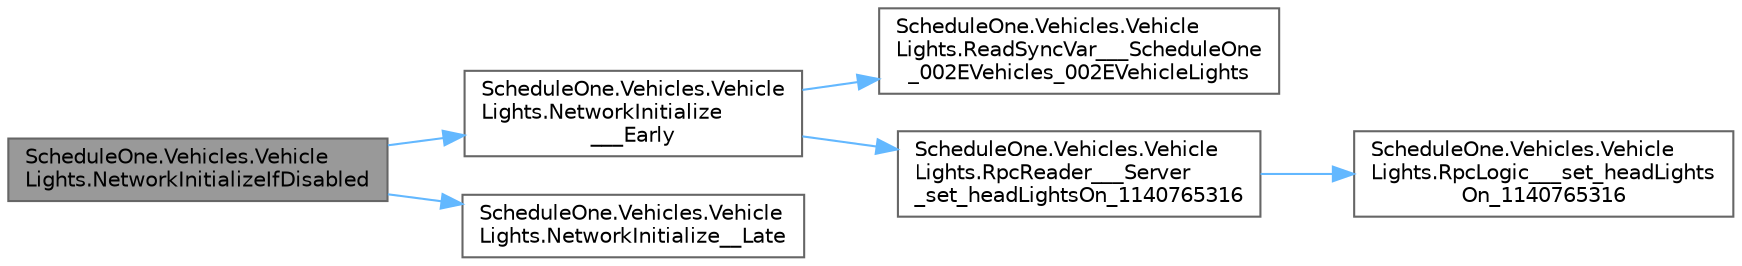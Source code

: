 digraph "ScheduleOne.Vehicles.VehicleLights.NetworkInitializeIfDisabled"
{
 // LATEX_PDF_SIZE
  bgcolor="transparent";
  edge [fontname=Helvetica,fontsize=10,labelfontname=Helvetica,labelfontsize=10];
  node [fontname=Helvetica,fontsize=10,shape=box,height=0.2,width=0.4];
  rankdir="LR";
  Node1 [id="Node000001",label="ScheduleOne.Vehicles.Vehicle\lLights.NetworkInitializeIfDisabled",height=0.2,width=0.4,color="gray40", fillcolor="grey60", style="filled", fontcolor="black",tooltip=" "];
  Node1 -> Node2 [id="edge1_Node000001_Node000002",color="steelblue1",style="solid",tooltip=" "];
  Node2 [id="Node000002",label="ScheduleOne.Vehicles.Vehicle\lLights.NetworkInitialize\l___Early",height=0.2,width=0.4,color="grey40", fillcolor="white", style="filled",URL="$class_schedule_one_1_1_vehicles_1_1_vehicle_lights.html#a4bffdb5d7b5b31c07a0283a437fd36ef",tooltip=" "];
  Node2 -> Node3 [id="edge2_Node000002_Node000003",color="steelblue1",style="solid",tooltip=" "];
  Node3 [id="Node000003",label="ScheduleOne.Vehicles.Vehicle\lLights.ReadSyncVar___ScheduleOne\l_002EVehicles_002EVehicleLights",height=0.2,width=0.4,color="grey40", fillcolor="white", style="filled",URL="$class_schedule_one_1_1_vehicles_1_1_vehicle_lights.html#acce74248480e9cec1c105afed05ec682",tooltip=" "];
  Node2 -> Node4 [id="edge3_Node000002_Node000004",color="steelblue1",style="solid",tooltip=" "];
  Node4 [id="Node000004",label="ScheduleOne.Vehicles.Vehicle\lLights.RpcReader___Server\l_set_headLightsOn_1140765316",height=0.2,width=0.4,color="grey40", fillcolor="white", style="filled",URL="$class_schedule_one_1_1_vehicles_1_1_vehicle_lights.html#aa6a996263cab22e164bcdc7994c7ece8",tooltip=" "];
  Node4 -> Node5 [id="edge4_Node000004_Node000005",color="steelblue1",style="solid",tooltip=" "];
  Node5 [id="Node000005",label="ScheduleOne.Vehicles.Vehicle\lLights.RpcLogic___set_headLights\lOn_1140765316",height=0.2,width=0.4,color="grey40", fillcolor="white", style="filled",URL="$class_schedule_one_1_1_vehicles_1_1_vehicle_lights.html#a4eac9abb07b2d6af92f67dcd09b4b2fc",tooltip=" "];
  Node1 -> Node6 [id="edge5_Node000001_Node000006",color="steelblue1",style="solid",tooltip=" "];
  Node6 [id="Node000006",label="ScheduleOne.Vehicles.Vehicle\lLights.NetworkInitialize__Late",height=0.2,width=0.4,color="grey40", fillcolor="white", style="filled",URL="$class_schedule_one_1_1_vehicles_1_1_vehicle_lights.html#a43d1e366caade028ba343e854ce6dbff",tooltip=" "];
}
